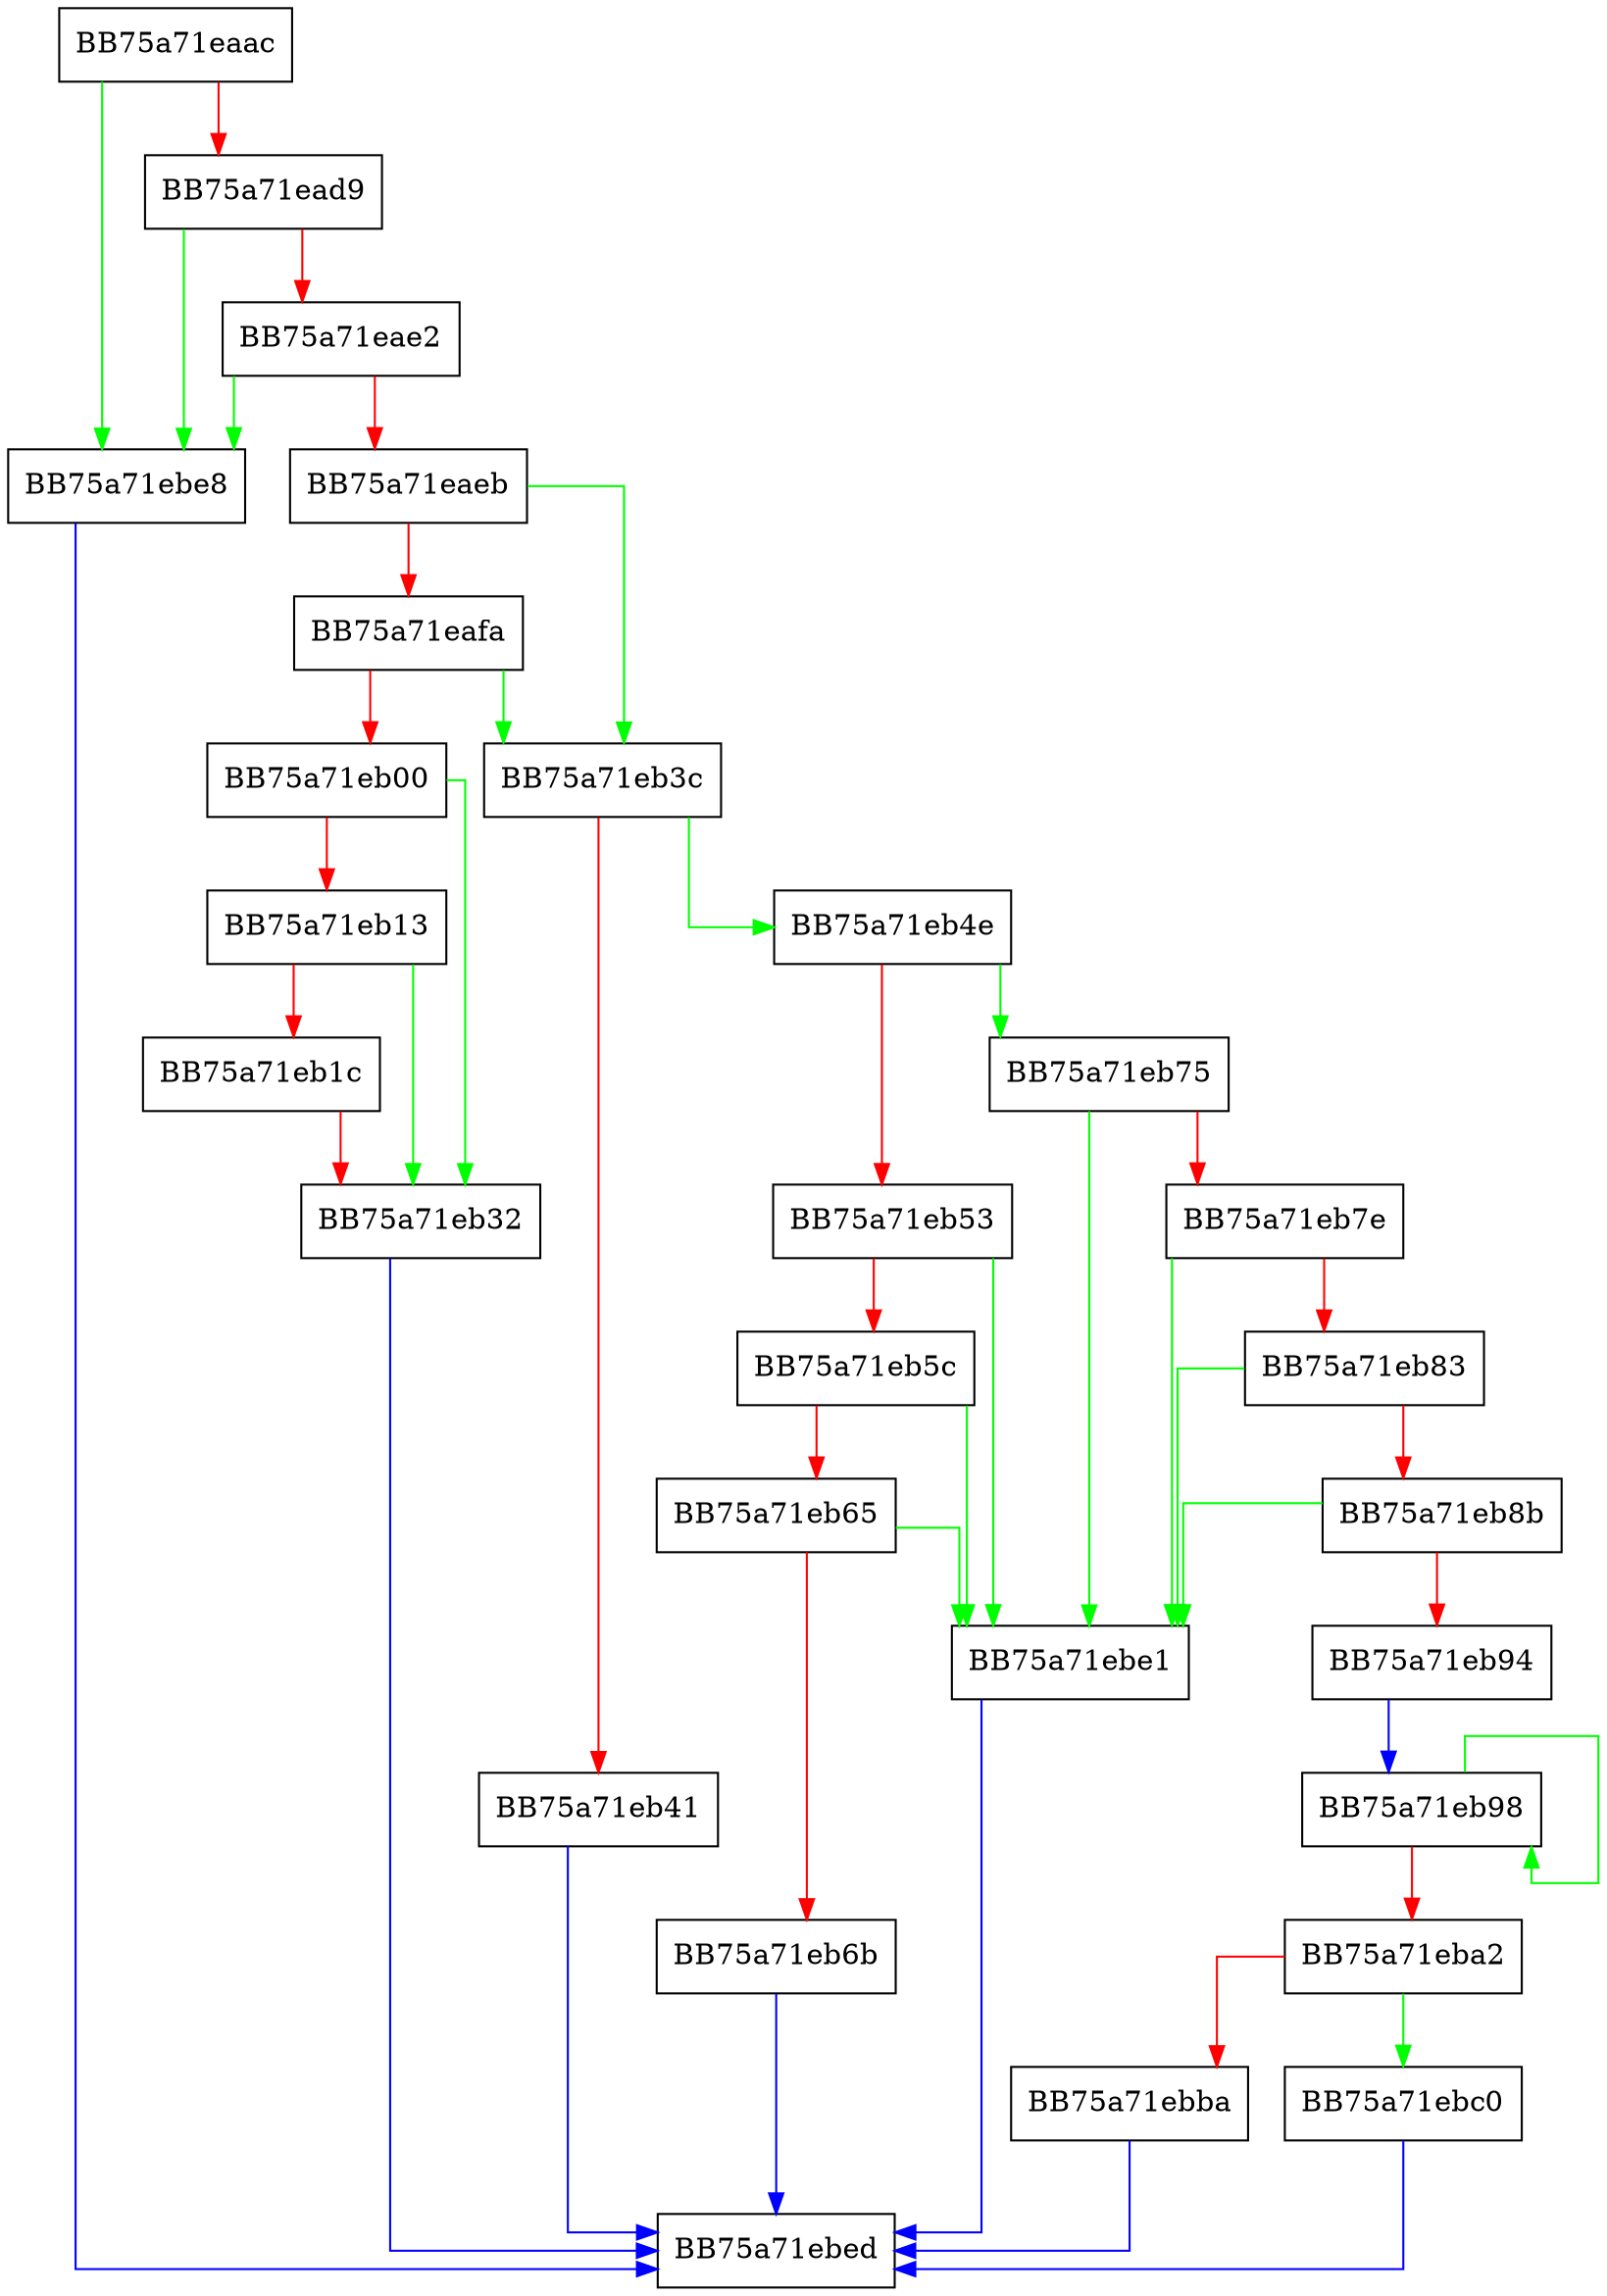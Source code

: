 digraph ExtractPathFromChunks {
  node [shape="box"];
  graph [splines=ortho];
  BB75a71eaac -> BB75a71ebe8 [color="green"];
  BB75a71eaac -> BB75a71ead9 [color="red"];
  BB75a71ead9 -> BB75a71ebe8 [color="green"];
  BB75a71ead9 -> BB75a71eae2 [color="red"];
  BB75a71eae2 -> BB75a71ebe8 [color="green"];
  BB75a71eae2 -> BB75a71eaeb [color="red"];
  BB75a71eaeb -> BB75a71eb3c [color="green"];
  BB75a71eaeb -> BB75a71eafa [color="red"];
  BB75a71eafa -> BB75a71eb3c [color="green"];
  BB75a71eafa -> BB75a71eb00 [color="red"];
  BB75a71eb00 -> BB75a71eb32 [color="green"];
  BB75a71eb00 -> BB75a71eb13 [color="red"];
  BB75a71eb13 -> BB75a71eb32 [color="green"];
  BB75a71eb13 -> BB75a71eb1c [color="red"];
  BB75a71eb1c -> BB75a71eb32 [color="red"];
  BB75a71eb32 -> BB75a71ebed [color="blue"];
  BB75a71eb3c -> BB75a71eb4e [color="green"];
  BB75a71eb3c -> BB75a71eb41 [color="red"];
  BB75a71eb41 -> BB75a71ebed [color="blue"];
  BB75a71eb4e -> BB75a71eb75 [color="green"];
  BB75a71eb4e -> BB75a71eb53 [color="red"];
  BB75a71eb53 -> BB75a71ebe1 [color="green"];
  BB75a71eb53 -> BB75a71eb5c [color="red"];
  BB75a71eb5c -> BB75a71ebe1 [color="green"];
  BB75a71eb5c -> BB75a71eb65 [color="red"];
  BB75a71eb65 -> BB75a71ebe1 [color="green"];
  BB75a71eb65 -> BB75a71eb6b [color="red"];
  BB75a71eb6b -> BB75a71ebed [color="blue"];
  BB75a71eb75 -> BB75a71ebe1 [color="green"];
  BB75a71eb75 -> BB75a71eb7e [color="red"];
  BB75a71eb7e -> BB75a71ebe1 [color="green"];
  BB75a71eb7e -> BB75a71eb83 [color="red"];
  BB75a71eb83 -> BB75a71ebe1 [color="green"];
  BB75a71eb83 -> BB75a71eb8b [color="red"];
  BB75a71eb8b -> BB75a71ebe1 [color="green"];
  BB75a71eb8b -> BB75a71eb94 [color="red"];
  BB75a71eb94 -> BB75a71eb98 [color="blue"];
  BB75a71eb98 -> BB75a71eb98 [color="green"];
  BB75a71eb98 -> BB75a71eba2 [color="red"];
  BB75a71eba2 -> BB75a71ebc0 [color="green"];
  BB75a71eba2 -> BB75a71ebba [color="red"];
  BB75a71ebba -> BB75a71ebed [color="blue"];
  BB75a71ebc0 -> BB75a71ebed [color="blue"];
  BB75a71ebe1 -> BB75a71ebed [color="blue"];
  BB75a71ebe8 -> BB75a71ebed [color="blue"];
}